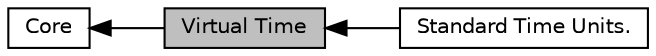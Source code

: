 digraph "Virtual Time"
{
  edge [fontname="Helvetica",fontsize="10",labelfontname="Helvetica",labelfontsize="10"];
  node [fontname="Helvetica",fontsize="10",shape=box];
  rankdir=LR;
  Node3 [label="Standard Time Units.",height=0.2,width=0.4,color="black", fillcolor="white", style="filled",URL="$group__timecivil.html",tooltip="Convenience constructors in standard units."];
  Node1 [label="Virtual Time",height=0.2,width=0.4,color="black", fillcolor="grey75", style="filled", fontcolor="black",tooltip="Management of virtual time in real world units."];
  Node2 [label="Core",height=0.2,width=0.4,color="black", fillcolor="white", style="filled",URL="$group__core.html",tooltip="The \"core\" module contains:"];
  Node2->Node1 [shape=plaintext, dir="back", style="solid"];
  Node1->Node3 [shape=plaintext, dir="back", style="solid"];
}
